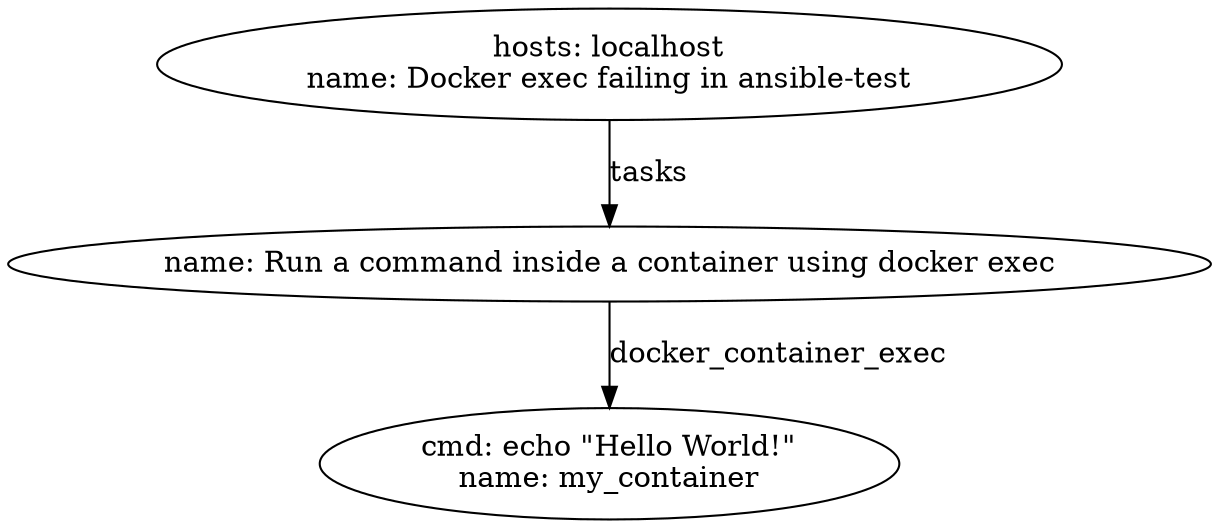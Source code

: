 digraph graphname {
2179 [label="cmd: echo \"Hello World!\"\nname: my_container\n"];
2178 [label="name: Run a command inside a container using docker exec\n"];
2178 -> 2179 [label="docker_container_exec"];
2177 [label="hosts: localhost\nname: Docker exec failing in ansible-test\n"];
2177 -> 2178 [label="tasks"];
}
